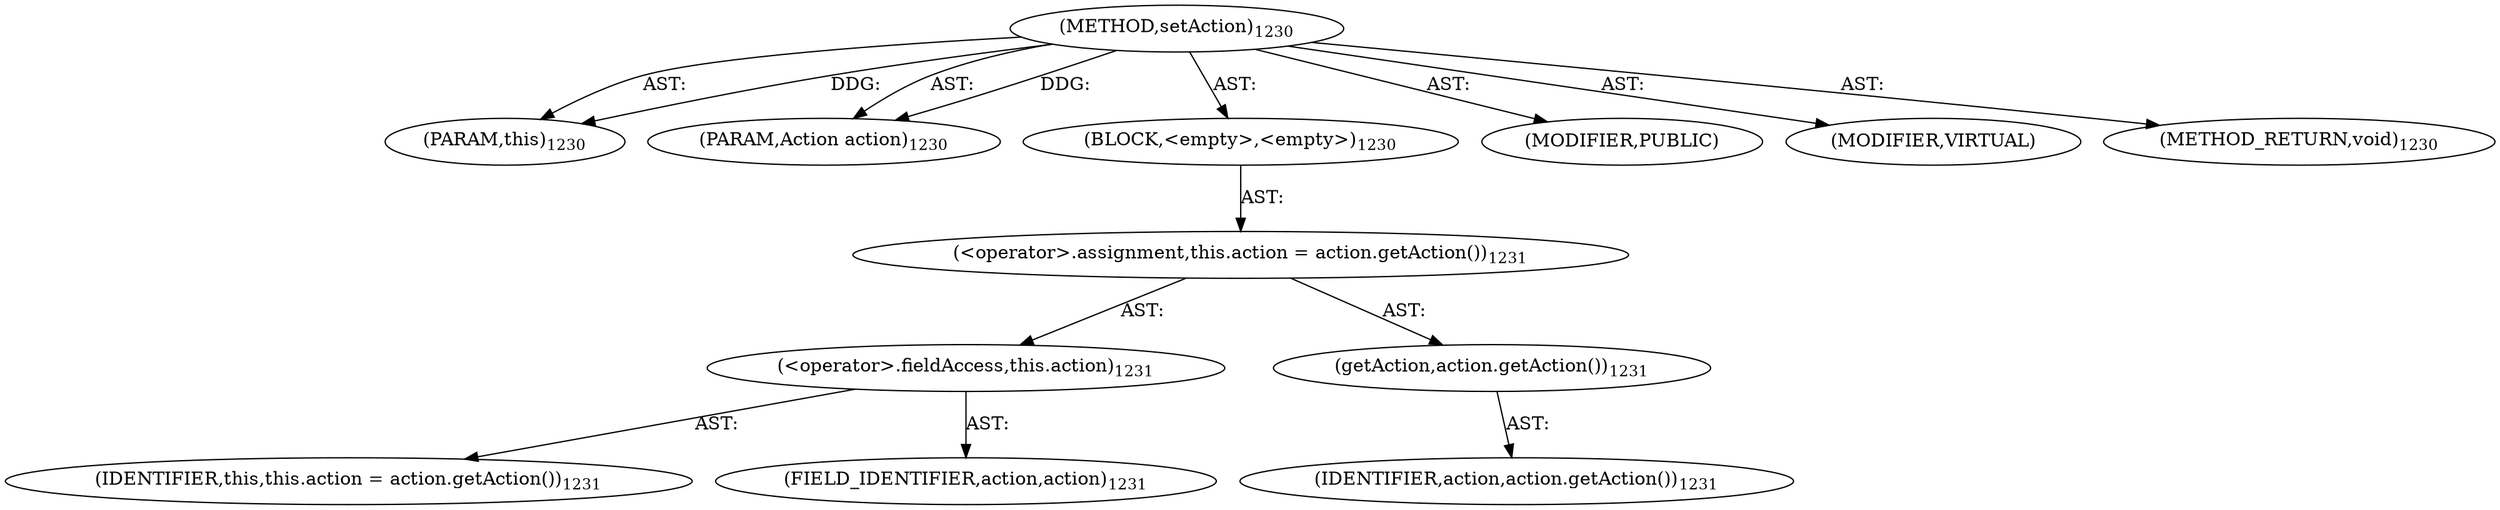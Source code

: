 digraph "setAction" {  
"111669149748" [label = <(METHOD,setAction)<SUB>1230</SUB>> ]
"115964117036" [label = <(PARAM,this)<SUB>1230</SUB>> ]
"115964117120" [label = <(PARAM,Action action)<SUB>1230</SUB>> ]
"25769803983" [label = <(BLOCK,&lt;empty&gt;,&lt;empty&gt;)<SUB>1230</SUB>> ]
"30064771871" [label = <(&lt;operator&gt;.assignment,this.action = action.getAction())<SUB>1231</SUB>> ]
"30064771872" [label = <(&lt;operator&gt;.fieldAccess,this.action)<SUB>1231</SUB>> ]
"68719476847" [label = <(IDENTIFIER,this,this.action = action.getAction())<SUB>1231</SUB>> ]
"55834575035" [label = <(FIELD_IDENTIFIER,action,action)<SUB>1231</SUB>> ]
"30064771873" [label = <(getAction,action.getAction())<SUB>1231</SUB>> ]
"68719477500" [label = <(IDENTIFIER,action,action.getAction())<SUB>1231</SUB>> ]
"133143986345" [label = <(MODIFIER,PUBLIC)> ]
"133143986346" [label = <(MODIFIER,VIRTUAL)> ]
"128849018932" [label = <(METHOD_RETURN,void)<SUB>1230</SUB>> ]
  "111669149748" -> "115964117036"  [ label = "AST: "] 
  "111669149748" -> "115964117120"  [ label = "AST: "] 
  "111669149748" -> "25769803983"  [ label = "AST: "] 
  "111669149748" -> "133143986345"  [ label = "AST: "] 
  "111669149748" -> "133143986346"  [ label = "AST: "] 
  "111669149748" -> "128849018932"  [ label = "AST: "] 
  "25769803983" -> "30064771871"  [ label = "AST: "] 
  "30064771871" -> "30064771872"  [ label = "AST: "] 
  "30064771871" -> "30064771873"  [ label = "AST: "] 
  "30064771872" -> "68719476847"  [ label = "AST: "] 
  "30064771872" -> "55834575035"  [ label = "AST: "] 
  "30064771873" -> "68719477500"  [ label = "AST: "] 
  "111669149748" -> "115964117036"  [ label = "DDG: "] 
  "111669149748" -> "115964117120"  [ label = "DDG: "] 
}
